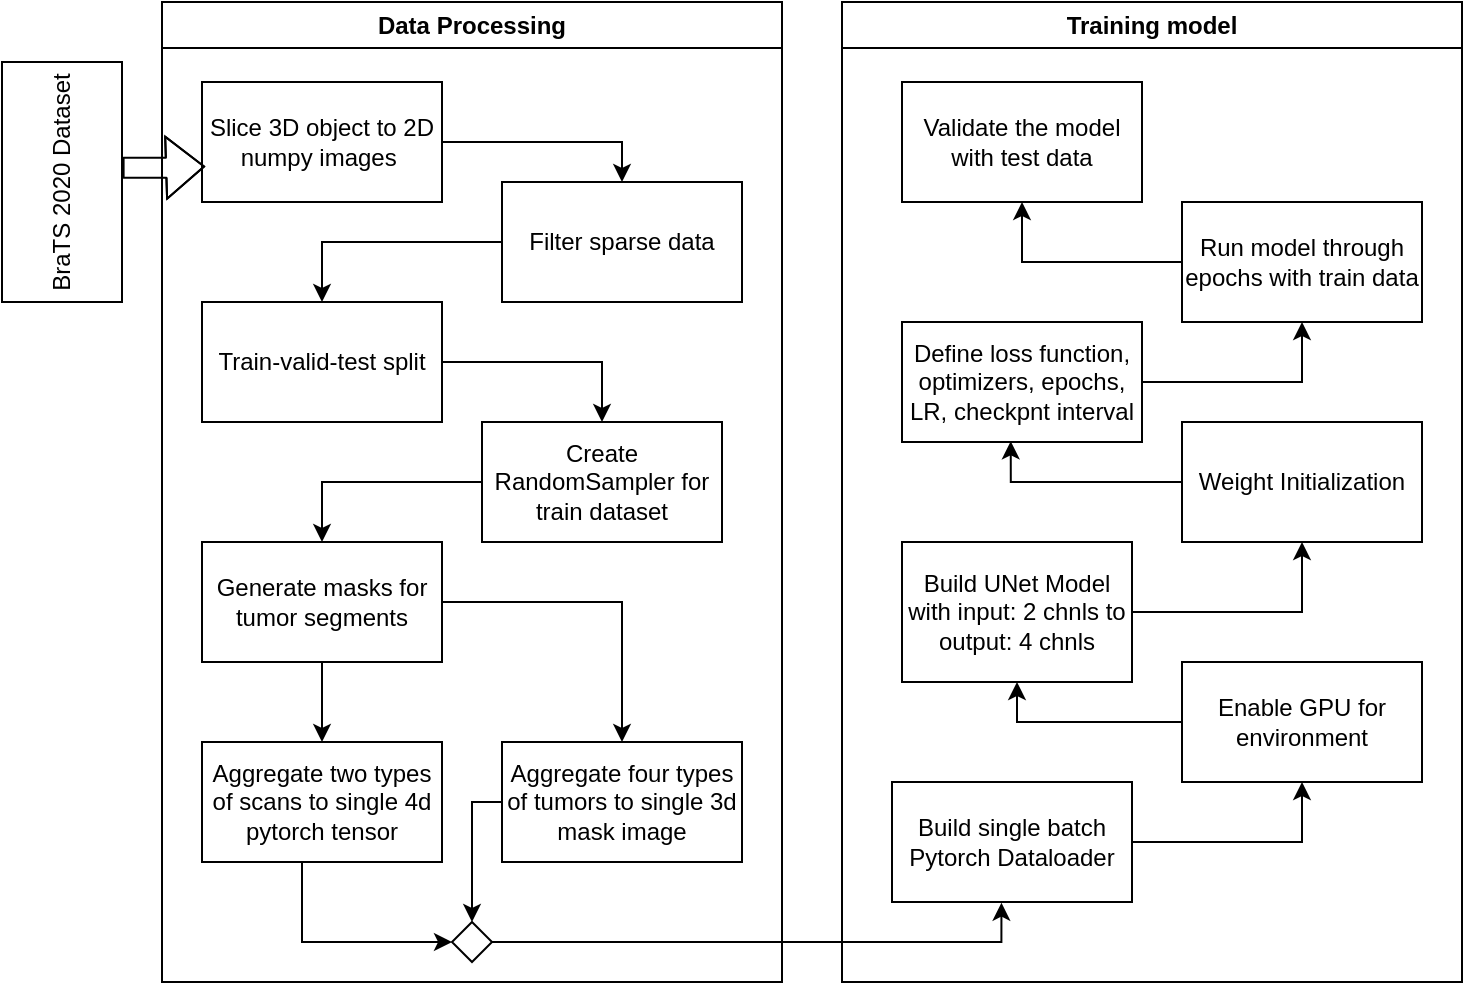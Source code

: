 <mxfile version="24.0.2" type="github">
  <diagram name="Page-1" id="gcDXCAm0x4AFQ53RrcQE">
    <mxGraphModel dx="1900" dy="564" grid="1" gridSize="10" guides="1" tooltips="1" connect="1" arrows="1" fold="1" page="1" pageScale="1" pageWidth="850" pageHeight="1100" math="0" shadow="0">
      <root>
        <mxCell id="0" />
        <mxCell id="1" parent="0" />
        <mxCell id="GzxcZLsvCSKKQ_b5AqoA-1" value="Data Processing" style="swimlane;whiteSpace=wrap;html=1;" vertex="1" parent="1">
          <mxGeometry x="70" y="40" width="310" height="490" as="geometry" />
        </mxCell>
        <mxCell id="GzxcZLsvCSKKQ_b5AqoA-13" style="edgeStyle=orthogonalEdgeStyle;rounded=0;orthogonalLoop=1;jettySize=auto;html=1;entryX=0.5;entryY=0;entryDx=0;entryDy=0;" edge="1" parent="GzxcZLsvCSKKQ_b5AqoA-1" source="GzxcZLsvCSKKQ_b5AqoA-5" target="GzxcZLsvCSKKQ_b5AqoA-7">
          <mxGeometry relative="1" as="geometry" />
        </mxCell>
        <mxCell id="GzxcZLsvCSKKQ_b5AqoA-5" value="Filter sparse data" style="rounded=0;whiteSpace=wrap;html=1;" vertex="1" parent="GzxcZLsvCSKKQ_b5AqoA-1">
          <mxGeometry x="170" y="90" width="120" height="60" as="geometry" />
        </mxCell>
        <mxCell id="GzxcZLsvCSKKQ_b5AqoA-15" style="edgeStyle=orthogonalEdgeStyle;rounded=0;orthogonalLoop=1;jettySize=auto;html=1;entryX=0.5;entryY=0;entryDx=0;entryDy=0;" edge="1" parent="GzxcZLsvCSKKQ_b5AqoA-1" source="GzxcZLsvCSKKQ_b5AqoA-6" target="GzxcZLsvCSKKQ_b5AqoA-8">
          <mxGeometry relative="1" as="geometry" />
        </mxCell>
        <mxCell id="GzxcZLsvCSKKQ_b5AqoA-6" value="Create RandomSampler for train dataset" style="rounded=0;whiteSpace=wrap;html=1;" vertex="1" parent="GzxcZLsvCSKKQ_b5AqoA-1">
          <mxGeometry x="160" y="210" width="120" height="60" as="geometry" />
        </mxCell>
        <mxCell id="GzxcZLsvCSKKQ_b5AqoA-14" style="edgeStyle=orthogonalEdgeStyle;rounded=0;orthogonalLoop=1;jettySize=auto;html=1;entryX=0.5;entryY=0;entryDx=0;entryDy=0;" edge="1" parent="GzxcZLsvCSKKQ_b5AqoA-1" source="GzxcZLsvCSKKQ_b5AqoA-7" target="GzxcZLsvCSKKQ_b5AqoA-6">
          <mxGeometry relative="1" as="geometry" />
        </mxCell>
        <mxCell id="GzxcZLsvCSKKQ_b5AqoA-7" value="Train-valid-test split" style="rounded=0;whiteSpace=wrap;html=1;" vertex="1" parent="GzxcZLsvCSKKQ_b5AqoA-1">
          <mxGeometry x="20" y="150" width="120" height="60" as="geometry" />
        </mxCell>
        <mxCell id="GzxcZLsvCSKKQ_b5AqoA-16" value="" style="edgeStyle=orthogonalEdgeStyle;rounded=0;orthogonalLoop=1;jettySize=auto;html=1;" edge="1" parent="GzxcZLsvCSKKQ_b5AqoA-1" source="GzxcZLsvCSKKQ_b5AqoA-8" target="GzxcZLsvCSKKQ_b5AqoA-11">
          <mxGeometry relative="1" as="geometry" />
        </mxCell>
        <mxCell id="GzxcZLsvCSKKQ_b5AqoA-17" style="edgeStyle=orthogonalEdgeStyle;rounded=0;orthogonalLoop=1;jettySize=auto;html=1;entryX=0.5;entryY=0;entryDx=0;entryDy=0;" edge="1" parent="GzxcZLsvCSKKQ_b5AqoA-1" source="GzxcZLsvCSKKQ_b5AqoA-8" target="GzxcZLsvCSKKQ_b5AqoA-9">
          <mxGeometry relative="1" as="geometry" />
        </mxCell>
        <mxCell id="GzxcZLsvCSKKQ_b5AqoA-8" value="Generate masks for tumor segments" style="rounded=0;whiteSpace=wrap;html=1;" vertex="1" parent="GzxcZLsvCSKKQ_b5AqoA-1">
          <mxGeometry x="20" y="270" width="120" height="60" as="geometry" />
        </mxCell>
        <mxCell id="GzxcZLsvCSKKQ_b5AqoA-24" style="edgeStyle=orthogonalEdgeStyle;rounded=0;orthogonalLoop=1;jettySize=auto;html=1;entryX=0.5;entryY=0;entryDx=0;entryDy=0;" edge="1" parent="GzxcZLsvCSKKQ_b5AqoA-1" source="GzxcZLsvCSKKQ_b5AqoA-9" target="GzxcZLsvCSKKQ_b5AqoA-22">
          <mxGeometry relative="1" as="geometry">
            <Array as="points">
              <mxPoint x="155" y="400" />
            </Array>
          </mxGeometry>
        </mxCell>
        <mxCell id="GzxcZLsvCSKKQ_b5AqoA-9" value="Aggregate four types of tumors to single 3d mask image" style="rounded=0;whiteSpace=wrap;html=1;" vertex="1" parent="GzxcZLsvCSKKQ_b5AqoA-1">
          <mxGeometry x="170" y="370" width="120" height="60" as="geometry" />
        </mxCell>
        <mxCell id="GzxcZLsvCSKKQ_b5AqoA-12" style="edgeStyle=orthogonalEdgeStyle;rounded=0;orthogonalLoop=1;jettySize=auto;html=1;entryX=0.5;entryY=0;entryDx=0;entryDy=0;" edge="1" parent="GzxcZLsvCSKKQ_b5AqoA-1" source="GzxcZLsvCSKKQ_b5AqoA-10" target="GzxcZLsvCSKKQ_b5AqoA-5">
          <mxGeometry relative="1" as="geometry" />
        </mxCell>
        <mxCell id="GzxcZLsvCSKKQ_b5AqoA-10" value="Slice 3D object to 2D numpy images&amp;nbsp;" style="rounded=0;whiteSpace=wrap;html=1;" vertex="1" parent="GzxcZLsvCSKKQ_b5AqoA-1">
          <mxGeometry x="20" y="40" width="120" height="60" as="geometry" />
        </mxCell>
        <mxCell id="GzxcZLsvCSKKQ_b5AqoA-23" style="edgeStyle=orthogonalEdgeStyle;rounded=0;orthogonalLoop=1;jettySize=auto;html=1;entryX=0;entryY=0.5;entryDx=0;entryDy=0;" edge="1" parent="GzxcZLsvCSKKQ_b5AqoA-1" source="GzxcZLsvCSKKQ_b5AqoA-11" target="GzxcZLsvCSKKQ_b5AqoA-22">
          <mxGeometry relative="1" as="geometry">
            <mxPoint x="110" y="460" as="targetPoint" />
            <Array as="points">
              <mxPoint x="70" y="470" />
            </Array>
          </mxGeometry>
        </mxCell>
        <mxCell id="GzxcZLsvCSKKQ_b5AqoA-11" value="Aggregate two types of scans&amp;nbsp;to single 4d pytorch tensor" style="rounded=0;whiteSpace=wrap;html=1;" vertex="1" parent="GzxcZLsvCSKKQ_b5AqoA-1">
          <mxGeometry x="20" y="370" width="120" height="60" as="geometry" />
        </mxCell>
        <mxCell id="GzxcZLsvCSKKQ_b5AqoA-22" value="" style="rhombus;whiteSpace=wrap;html=1;" vertex="1" parent="GzxcZLsvCSKKQ_b5AqoA-1">
          <mxGeometry x="145" y="460" width="20" height="20" as="geometry" />
        </mxCell>
        <mxCell id="GzxcZLsvCSKKQ_b5AqoA-2" value="Training model" style="swimlane;whiteSpace=wrap;html=1;startSize=23;" vertex="1" parent="1">
          <mxGeometry x="410" y="40" width="310" height="490" as="geometry" />
        </mxCell>
        <mxCell id="GzxcZLsvCSKKQ_b5AqoA-30" style="edgeStyle=orthogonalEdgeStyle;rounded=0;orthogonalLoop=1;jettySize=auto;html=1;entryX=0.5;entryY=1;entryDx=0;entryDy=0;" edge="1" parent="GzxcZLsvCSKKQ_b5AqoA-2" source="GzxcZLsvCSKKQ_b5AqoA-18" target="GzxcZLsvCSKKQ_b5AqoA-19">
          <mxGeometry relative="1" as="geometry" />
        </mxCell>
        <mxCell id="GzxcZLsvCSKKQ_b5AqoA-18" value="Build single batch Pytorch Dataloader" style="rounded=0;whiteSpace=wrap;html=1;" vertex="1" parent="GzxcZLsvCSKKQ_b5AqoA-2">
          <mxGeometry x="25" y="390" width="120" height="60" as="geometry" />
        </mxCell>
        <mxCell id="GzxcZLsvCSKKQ_b5AqoA-31" style="edgeStyle=orthogonalEdgeStyle;rounded=0;orthogonalLoop=1;jettySize=auto;html=1;entryX=0.5;entryY=1;entryDx=0;entryDy=0;" edge="1" parent="GzxcZLsvCSKKQ_b5AqoA-2" source="GzxcZLsvCSKKQ_b5AqoA-19" target="GzxcZLsvCSKKQ_b5AqoA-20">
          <mxGeometry relative="1" as="geometry" />
        </mxCell>
        <mxCell id="GzxcZLsvCSKKQ_b5AqoA-19" value="Enable GPU for environment" style="rounded=0;whiteSpace=wrap;html=1;" vertex="1" parent="GzxcZLsvCSKKQ_b5AqoA-2">
          <mxGeometry x="170" y="330" width="120" height="60" as="geometry" />
        </mxCell>
        <mxCell id="GzxcZLsvCSKKQ_b5AqoA-32" style="edgeStyle=orthogonalEdgeStyle;rounded=0;orthogonalLoop=1;jettySize=auto;html=1;entryX=0.5;entryY=1;entryDx=0;entryDy=0;" edge="1" parent="GzxcZLsvCSKKQ_b5AqoA-2" source="GzxcZLsvCSKKQ_b5AqoA-20" target="GzxcZLsvCSKKQ_b5AqoA-26">
          <mxGeometry relative="1" as="geometry" />
        </mxCell>
        <mxCell id="GzxcZLsvCSKKQ_b5AqoA-20" value="Build UNet Model with input: 2 chnls to output: 4 chnls" style="rounded=0;whiteSpace=wrap;html=1;" vertex="1" parent="GzxcZLsvCSKKQ_b5AqoA-2">
          <mxGeometry x="30" y="270" width="115" height="70" as="geometry" />
        </mxCell>
        <mxCell id="GzxcZLsvCSKKQ_b5AqoA-26" value="Weight Initialization" style="rounded=0;whiteSpace=wrap;html=1;" vertex="1" parent="GzxcZLsvCSKKQ_b5AqoA-2">
          <mxGeometry x="170" y="210" width="120" height="60" as="geometry" />
        </mxCell>
        <mxCell id="GzxcZLsvCSKKQ_b5AqoA-34" style="edgeStyle=orthogonalEdgeStyle;rounded=0;orthogonalLoop=1;jettySize=auto;html=1;entryX=0.5;entryY=1;entryDx=0;entryDy=0;" edge="1" parent="GzxcZLsvCSKKQ_b5AqoA-2" source="GzxcZLsvCSKKQ_b5AqoA-27" target="GzxcZLsvCSKKQ_b5AqoA-28">
          <mxGeometry relative="1" as="geometry" />
        </mxCell>
        <mxCell id="GzxcZLsvCSKKQ_b5AqoA-27" value="Define loss function, optimizers, epochs, LR, checkpnt interval" style="rounded=0;whiteSpace=wrap;html=1;" vertex="1" parent="GzxcZLsvCSKKQ_b5AqoA-2">
          <mxGeometry x="30" y="160" width="120" height="60" as="geometry" />
        </mxCell>
        <mxCell id="GzxcZLsvCSKKQ_b5AqoA-35" style="edgeStyle=orthogonalEdgeStyle;rounded=0;orthogonalLoop=1;jettySize=auto;html=1;entryX=0.5;entryY=1;entryDx=0;entryDy=0;" edge="1" parent="GzxcZLsvCSKKQ_b5AqoA-2" source="GzxcZLsvCSKKQ_b5AqoA-28" target="GzxcZLsvCSKKQ_b5AqoA-29">
          <mxGeometry relative="1" as="geometry" />
        </mxCell>
        <mxCell id="GzxcZLsvCSKKQ_b5AqoA-28" value="Run model through epochs with train data" style="rounded=0;whiteSpace=wrap;html=1;" vertex="1" parent="GzxcZLsvCSKKQ_b5AqoA-2">
          <mxGeometry x="170" y="100" width="120" height="60" as="geometry" />
        </mxCell>
        <mxCell id="GzxcZLsvCSKKQ_b5AqoA-29" value="Validate the model with test data" style="rounded=0;whiteSpace=wrap;html=1;" vertex="1" parent="GzxcZLsvCSKKQ_b5AqoA-2">
          <mxGeometry x="30" y="40" width="120" height="60" as="geometry" />
        </mxCell>
        <mxCell id="GzxcZLsvCSKKQ_b5AqoA-33" style="edgeStyle=orthogonalEdgeStyle;rounded=0;orthogonalLoop=1;jettySize=auto;html=1;entryX=0.453;entryY=0.994;entryDx=0;entryDy=0;entryPerimeter=0;" edge="1" parent="GzxcZLsvCSKKQ_b5AqoA-2" source="GzxcZLsvCSKKQ_b5AqoA-26" target="GzxcZLsvCSKKQ_b5AqoA-27">
          <mxGeometry relative="1" as="geometry" />
        </mxCell>
        <mxCell id="GzxcZLsvCSKKQ_b5AqoA-36" style="edgeStyle=orthogonalEdgeStyle;rounded=1;orthogonalLoop=1;jettySize=auto;html=1;entryX=0.013;entryY=0.704;entryDx=0;entryDy=0;exitX=0.559;exitY=1.005;exitDx=0;exitDy=0;exitPerimeter=0;entryPerimeter=0;shape=flexArrow;strokeWidth=1;shadow=0;textShadow=0;" edge="1" parent="1" source="GzxcZLsvCSKKQ_b5AqoA-3" target="GzxcZLsvCSKKQ_b5AqoA-10">
          <mxGeometry relative="1" as="geometry" />
        </mxCell>
        <mxCell id="GzxcZLsvCSKKQ_b5AqoA-3" value="BraTS 2020 Dataset" style="rounded=0;whiteSpace=wrap;html=1;rotation=-90;" vertex="1" parent="1">
          <mxGeometry x="-40" y="100" width="120" height="60" as="geometry" />
        </mxCell>
        <mxCell id="GzxcZLsvCSKKQ_b5AqoA-25" style="edgeStyle=orthogonalEdgeStyle;rounded=0;orthogonalLoop=1;jettySize=auto;html=1;entryX=0.456;entryY=1.006;entryDx=0;entryDy=0;entryPerimeter=0;" edge="1" parent="1" source="GzxcZLsvCSKKQ_b5AqoA-22" target="GzxcZLsvCSKKQ_b5AqoA-18">
          <mxGeometry relative="1" as="geometry" />
        </mxCell>
      </root>
    </mxGraphModel>
  </diagram>
</mxfile>
